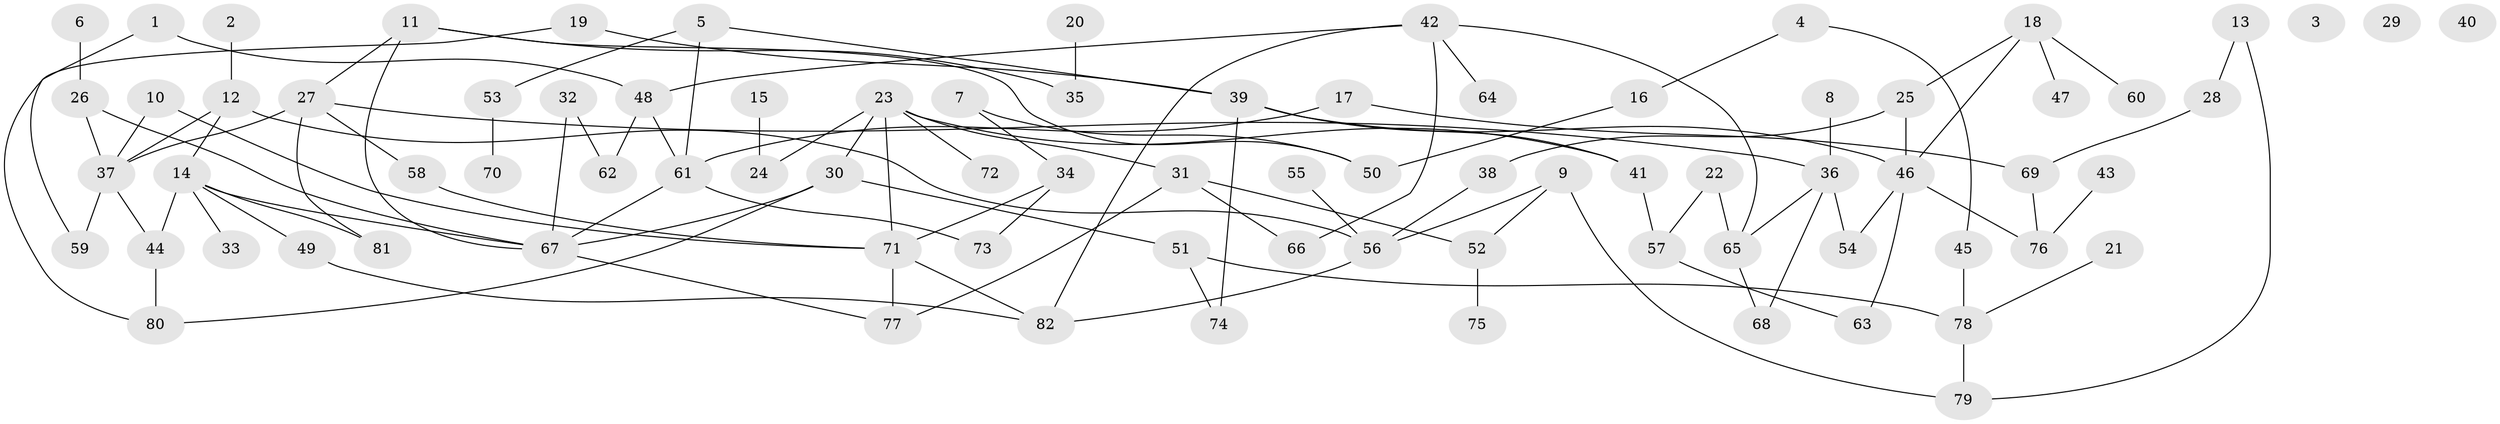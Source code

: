 // coarse degree distribution, {2: 0.2926829268292683, 3: 0.14634146341463414, 0: 0.07317073170731707, 9: 0.04878048780487805, 7: 0.024390243902439025, 1: 0.1951219512195122, 4: 0.07317073170731707, 10: 0.024390243902439025, 8: 0.04878048780487805, 5: 0.07317073170731707}
// Generated by graph-tools (version 1.1) at 2025/16/03/04/25 18:16:47]
// undirected, 82 vertices, 110 edges
graph export_dot {
graph [start="1"]
  node [color=gray90,style=filled];
  1;
  2;
  3;
  4;
  5;
  6;
  7;
  8;
  9;
  10;
  11;
  12;
  13;
  14;
  15;
  16;
  17;
  18;
  19;
  20;
  21;
  22;
  23;
  24;
  25;
  26;
  27;
  28;
  29;
  30;
  31;
  32;
  33;
  34;
  35;
  36;
  37;
  38;
  39;
  40;
  41;
  42;
  43;
  44;
  45;
  46;
  47;
  48;
  49;
  50;
  51;
  52;
  53;
  54;
  55;
  56;
  57;
  58;
  59;
  60;
  61;
  62;
  63;
  64;
  65;
  66;
  67;
  68;
  69;
  70;
  71;
  72;
  73;
  74;
  75;
  76;
  77;
  78;
  79;
  80;
  81;
  82;
  1 -- 48;
  1 -- 59;
  2 -- 12;
  4 -- 16;
  4 -- 45;
  5 -- 39;
  5 -- 53;
  5 -- 61;
  6 -- 26;
  7 -- 34;
  7 -- 50;
  8 -- 36;
  9 -- 52;
  9 -- 56;
  9 -- 79;
  10 -- 37;
  10 -- 71;
  11 -- 27;
  11 -- 35;
  11 -- 50;
  11 -- 67;
  12 -- 14;
  12 -- 37;
  12 -- 56;
  13 -- 28;
  13 -- 79;
  14 -- 33;
  14 -- 44;
  14 -- 49;
  14 -- 67;
  14 -- 81;
  15 -- 24;
  16 -- 50;
  17 -- 61;
  17 -- 69;
  18 -- 25;
  18 -- 46;
  18 -- 47;
  18 -- 60;
  19 -- 39;
  19 -- 80;
  20 -- 35;
  21 -- 78;
  22 -- 57;
  22 -- 65;
  23 -- 24;
  23 -- 30;
  23 -- 31;
  23 -- 41;
  23 -- 71;
  23 -- 72;
  25 -- 38;
  25 -- 46;
  26 -- 37;
  26 -- 67;
  27 -- 36;
  27 -- 37;
  27 -- 58;
  27 -- 81;
  28 -- 69;
  30 -- 51;
  30 -- 67;
  30 -- 80;
  31 -- 52;
  31 -- 66;
  31 -- 77;
  32 -- 62;
  32 -- 67;
  34 -- 71;
  34 -- 73;
  36 -- 54;
  36 -- 65;
  36 -- 68;
  37 -- 44;
  37 -- 59;
  38 -- 56;
  39 -- 41;
  39 -- 46;
  39 -- 74;
  41 -- 57;
  42 -- 48;
  42 -- 64;
  42 -- 65;
  42 -- 66;
  42 -- 82;
  43 -- 76;
  44 -- 80;
  45 -- 78;
  46 -- 54;
  46 -- 63;
  46 -- 76;
  48 -- 61;
  48 -- 62;
  49 -- 82;
  51 -- 74;
  51 -- 78;
  52 -- 75;
  53 -- 70;
  55 -- 56;
  56 -- 82;
  57 -- 63;
  58 -- 71;
  61 -- 67;
  61 -- 73;
  65 -- 68;
  67 -- 77;
  69 -- 76;
  71 -- 77;
  71 -- 82;
  78 -- 79;
}
